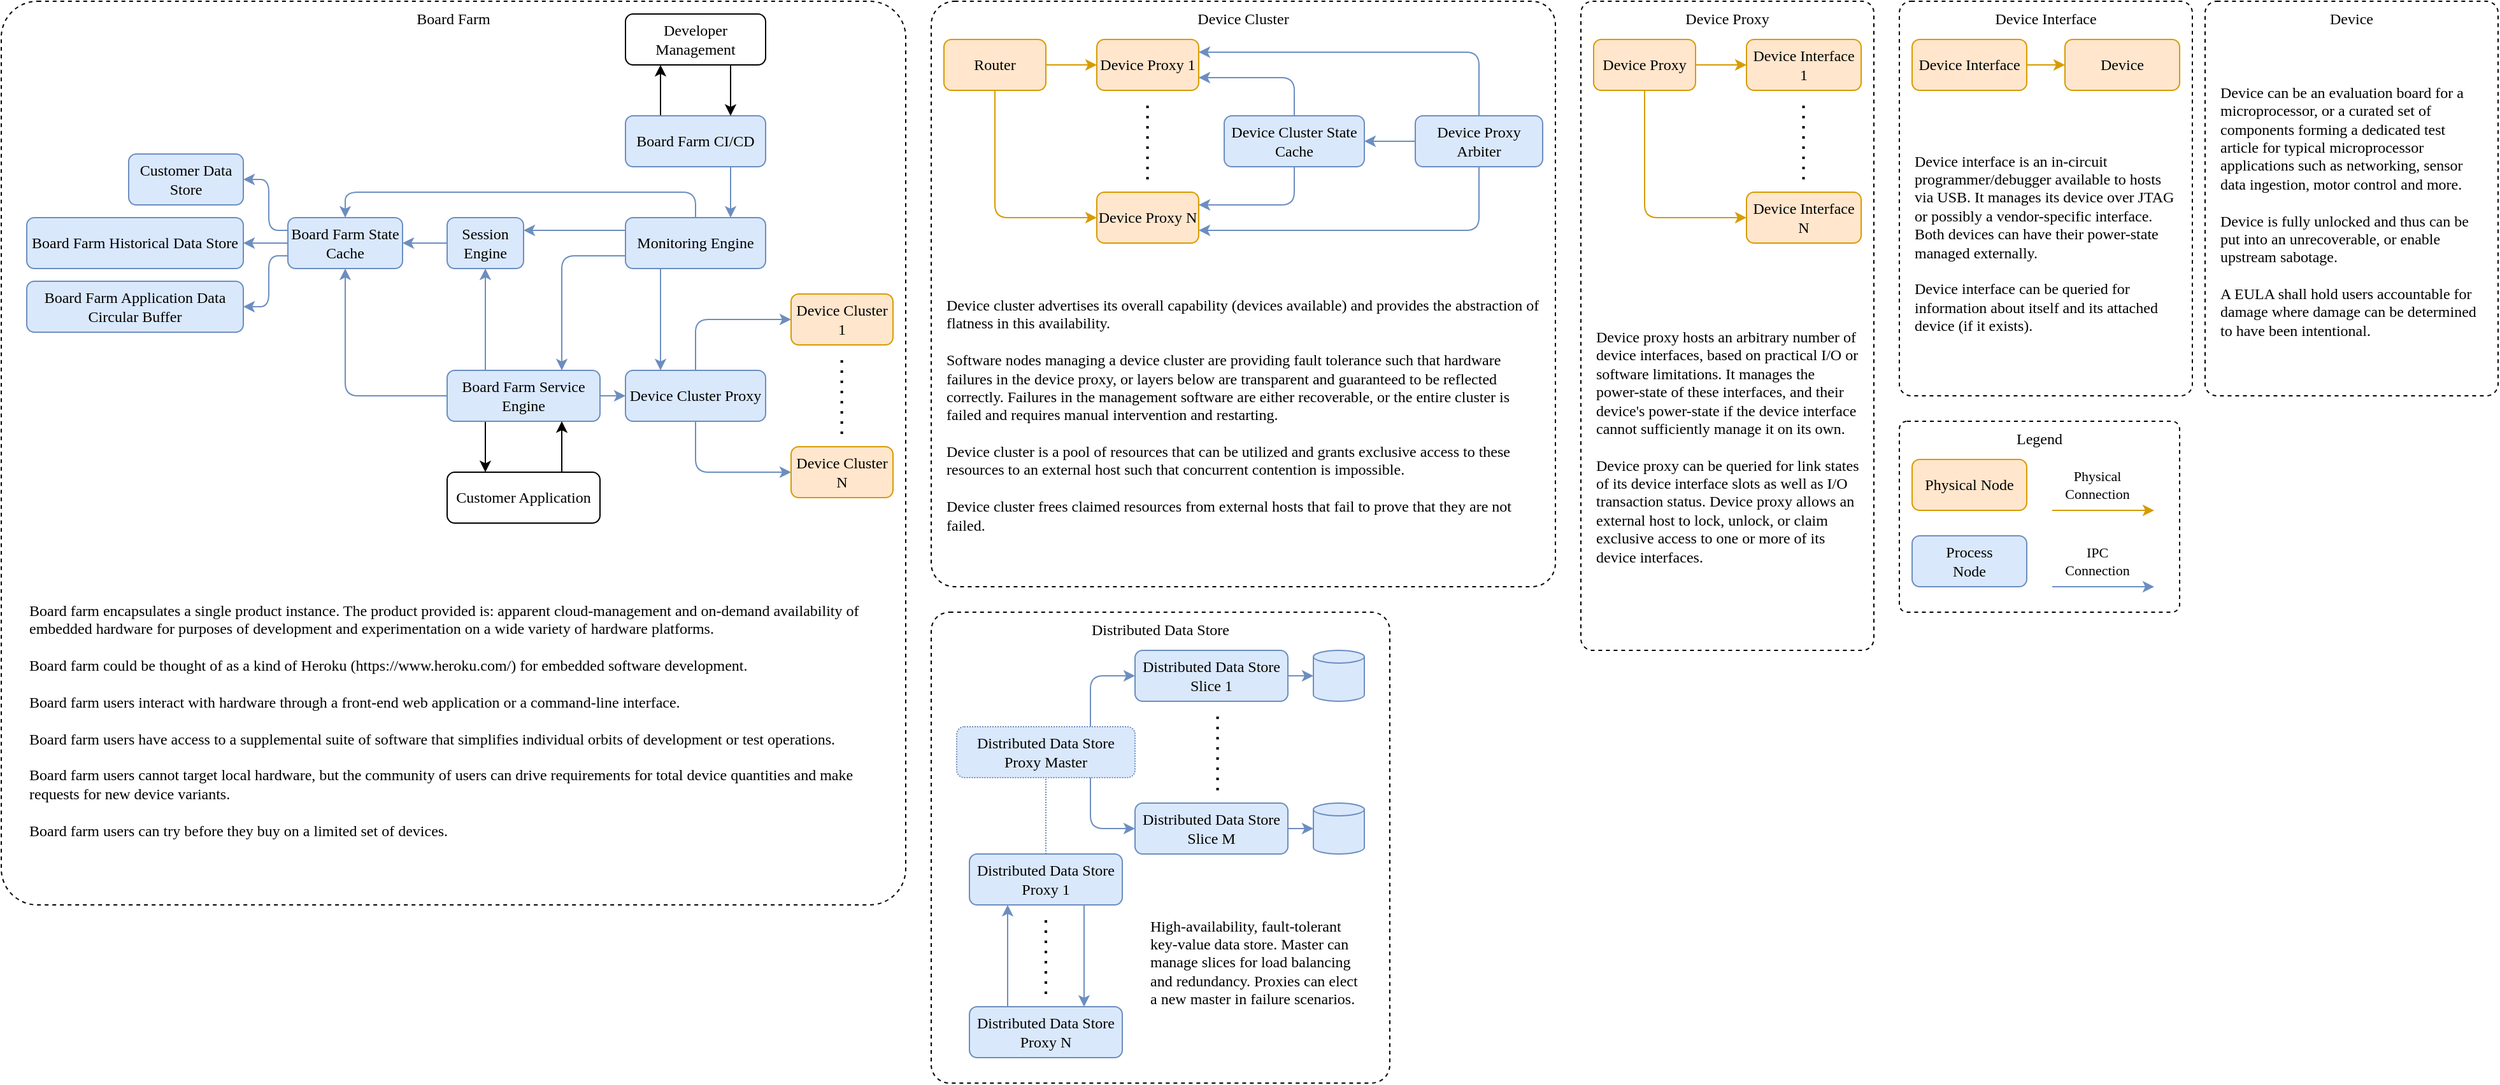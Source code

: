 <mxfile version="13.7.3" type="device"><diagram id="3sQ9I25w3bQcuCJH-sFk" name="Page-1"><mxGraphModel dx="1718" dy="985" grid="1" gridSize="10" guides="1" tooltips="1" connect="1" arrows="1" fold="1" page="1" pageScale="1" pageWidth="850" pageHeight="1100" math="0" shadow="0"><root><mxCell id="0"/><mxCell id="1" parent="0"/><mxCell id="rs2WvPOCz75IC7JNhcUr-176" value="Device Cluster" style="rounded=1;whiteSpace=wrap;html=1;strokeColor=#000000;fillColor=none;fontFamily=Source Code Pro;arcSize=4;verticalAlign=top;dashed=1;" vertex="1" parent="1"><mxGeometry x="740" y="10" width="490" height="460" as="geometry"/></mxCell><mxCell id="rs2WvPOCz75IC7JNhcUr-167" value="Distributed Data Store" style="rounded=1;whiteSpace=wrap;html=1;strokeColor=#000000;fillColor=none;fontFamily=Source Code Pro;arcSize=4;verticalAlign=top;dashed=1;" vertex="1" parent="1"><mxGeometry x="740" y="490" width="360" height="370" as="geometry"/></mxCell><mxCell id="rs2WvPOCz75IC7JNhcUr-116" value="Device Interface" style="rounded=1;whiteSpace=wrap;html=1;strokeColor=#000000;fillColor=none;fontFamily=Source Code Pro;arcSize=4;verticalAlign=top;dashed=1;" vertex="1" parent="1"><mxGeometry x="1500" y="10" width="230" height="310" as="geometry"/></mxCell><mxCell id="rs2WvPOCz75IC7JNhcUr-86" value="" style="edgeStyle=orthogonalEdgeStyle;rounded=1;orthogonalLoop=1;jettySize=auto;html=1;fontFamily=Source Code Pro;fillColor=#ffe6cc;strokeColor=#d79b00;" edge="1" parent="1" source="rs2WvPOCz75IC7JNhcUr-87" target="rs2WvPOCz75IC7JNhcUr-88"><mxGeometry relative="1" as="geometry"/></mxCell><mxCell id="rs2WvPOCz75IC7JNhcUr-87" value="Device Interface" style="rounded=1;whiteSpace=wrap;html=1;strokeColor=#d79b00;fillColor=#ffe6cc;fontFamily=Source Code Pro;fontSource=https%3A%2F%2Ffonts.googleapis.com%2Fcss%3Ffamily%3DSource%2BCode%2BPro;" vertex="1" parent="1"><mxGeometry x="1510" y="40" width="90" height="40" as="geometry"/></mxCell><mxCell id="rs2WvPOCz75IC7JNhcUr-88" value="Device" style="rounded=1;whiteSpace=wrap;html=1;strokeColor=#d79b00;fillColor=#ffe6cc;fontFamily=Source Code Pro;fontSource=https%3A%2F%2Ffonts.googleapis.com%2Fcss%3Ffamily%3DSource%2BCode%2BPro;" vertex="1" parent="1"><mxGeometry x="1630" y="40" width="90" height="40" as="geometry"/></mxCell><mxCell id="rs2WvPOCz75IC7JNhcUr-89" value="Device Proxy" style="rounded=1;whiteSpace=wrap;html=1;strokeColor=#000000;fillColor=none;fontFamily=Source Code Pro;arcSize=4;verticalAlign=top;dashed=1;" vertex="1" parent="1"><mxGeometry x="1250" y="10" width="230" height="510" as="geometry"/></mxCell><mxCell id="rs2WvPOCz75IC7JNhcUr-92" value="" style="edgeStyle=orthogonalEdgeStyle;rounded=0;orthogonalLoop=1;jettySize=auto;html=1;fontFamily=Source Code Pro;fillColor=#ffe6cc;strokeColor=#d79b00;" edge="1" parent="1" source="rs2WvPOCz75IC7JNhcUr-94" target="rs2WvPOCz75IC7JNhcUr-96"><mxGeometry relative="1" as="geometry"/></mxCell><mxCell id="rs2WvPOCz75IC7JNhcUr-112" style="edgeStyle=orthogonalEdgeStyle;rounded=1;orthogonalLoop=1;jettySize=auto;html=1;exitX=0.5;exitY=1;exitDx=0;exitDy=0;entryX=0;entryY=0.5;entryDx=0;entryDy=0;fontFamily=Source Code Pro;fillColor=#ffe6cc;strokeColor=#d79b00;" edge="1" parent="1" source="rs2WvPOCz75IC7JNhcUr-94" target="rs2WvPOCz75IC7JNhcUr-110"><mxGeometry relative="1" as="geometry"/></mxCell><mxCell id="rs2WvPOCz75IC7JNhcUr-94" value="Device Proxy" style="rounded=1;whiteSpace=wrap;html=1;strokeColor=#d79b00;fillColor=#ffe6cc;fontFamily=Source Code Pro;fontSource=https%3A%2F%2Ffonts.googleapis.com%2Fcss%3Ffamily%3DSource%2BCode%2BPro;" vertex="1" parent="1"><mxGeometry x="1260" y="40" width="80" height="40" as="geometry"/></mxCell><mxCell id="rs2WvPOCz75IC7JNhcUr-96" value="Device Interface 1" style="rounded=1;whiteSpace=wrap;html=1;strokeColor=#d79b00;fillColor=#ffe6cc;fontFamily=Source Code Pro;fontSource=https%3A%2F%2Ffonts.googleapis.com%2Fcss%3Ffamily%3DSource%2BCode%2BPro;" vertex="1" parent="1"><mxGeometry x="1380" y="40" width="90" height="40" as="geometry"/></mxCell><mxCell id="rs2WvPOCz75IC7JNhcUr-110" value="Device Interface N" style="rounded=1;whiteSpace=wrap;html=1;strokeColor=#d79b00;fillColor=#ffe6cc;fontFamily=Source Code Pro;fontSource=https%3A%2F%2Ffonts.googleapis.com%2Fcss%3Ffamily%3DSource%2BCode%2BPro;" vertex="1" parent="1"><mxGeometry x="1380" y="160" width="90" height="40" as="geometry"/></mxCell><mxCell id="rs2WvPOCz75IC7JNhcUr-115" value="" style="endArrow=none;dashed=1;html=1;dashPattern=1 3;strokeWidth=2;fontFamily=Source Code Pro;" edge="1" parent="1"><mxGeometry width="50" height="50" relative="1" as="geometry"><mxPoint x="1424.76" y="150" as="sourcePoint"/><mxPoint x="1424.76" y="90" as="targetPoint"/></mxGeometry></mxCell><mxCell id="rs2WvPOCz75IC7JNhcUr-117" value="Device Cluster 1" style="rounded=1;whiteSpace=wrap;html=1;strokeColor=#d79b00;fillColor=#ffe6cc;fontFamily=Source Code Pro;fontSource=https%3A%2F%2Ffonts.googleapis.com%2Fcss%3Ffamily%3DSource%2BCode%2BPro;" vertex="1" parent="1"><mxGeometry x="630" y="240" width="80" height="40" as="geometry"/></mxCell><mxCell id="rs2WvPOCz75IC7JNhcUr-118" value="" style="endArrow=none;dashed=1;html=1;dashPattern=1 3;strokeWidth=2;fontFamily=Source Code Pro;" edge="1" parent="1"><mxGeometry width="50" height="50" relative="1" as="geometry"><mxPoint x="669.8" y="350" as="sourcePoint"/><mxPoint x="669.8" y="290" as="targetPoint"/></mxGeometry></mxCell><mxCell id="rs2WvPOCz75IC7JNhcUr-119" value="Device Cluster N" style="rounded=1;whiteSpace=wrap;html=1;strokeColor=#d79b00;fillColor=#ffe6cc;fontFamily=Source Code Pro;fontSource=https%3A%2F%2Ffonts.googleapis.com%2Fcss%3Ffamily%3DSource%2BCode%2BPro;" vertex="1" parent="1"><mxGeometry x="630" y="360" width="80" height="40" as="geometry"/></mxCell><mxCell id="rs2WvPOCz75IC7JNhcUr-232" style="edgeStyle=orthogonalEdgeStyle;rounded=1;orthogonalLoop=1;jettySize=auto;html=1;exitX=0;exitY=0.5;exitDx=0;exitDy=0;entryX=1;entryY=0.5;entryDx=0;entryDy=0;endArrow=classic;endFill=1;strokeColor=#6c8ebf;fontFamily=Source Code Pro;fillColor=#dae8fc;" edge="1" parent="1" source="rs2WvPOCz75IC7JNhcUr-121" target="rs2WvPOCz75IC7JNhcUr-210"><mxGeometry relative="1" as="geometry"/></mxCell><mxCell id="rs2WvPOCz75IC7JNhcUr-121" value="Session Engine" style="rounded=1;whiteSpace=wrap;html=1;strokeColor=#6c8ebf;fillColor=#dae8fc;fontFamily=Source Code Pro;fontSource=https%3A%2F%2Ffonts.googleapis.com%2Fcss%3Ffamily%3DSource%2BCode%2BPro;" vertex="1" parent="1"><mxGeometry x="360" y="180" width="60" height="40" as="geometry"/></mxCell><mxCell id="rs2WvPOCz75IC7JNhcUr-124" value="Legend" style="rounded=1;whiteSpace=wrap;html=1;strokeColor=#000000;fillColor=none;fontFamily=Source Code Pro;arcSize=4;verticalAlign=top;dashed=1;" vertex="1" parent="1"><mxGeometry x="1500" y="340" width="220" height="150" as="geometry"/></mxCell><mxCell id="rs2WvPOCz75IC7JNhcUr-125" value="Physical Node" style="rounded=1;whiteSpace=wrap;html=1;strokeColor=#d79b00;fillColor=#ffe6cc;fontFamily=Source Code Pro;fontSource=https%3A%2F%2Ffonts.googleapis.com%2Fcss%3Ffamily%3DSource%2BCode%2BPro;" vertex="1" parent="1"><mxGeometry x="1510" y="370" width="90" height="40" as="geometry"/></mxCell><mxCell id="rs2WvPOCz75IC7JNhcUr-128" value="" style="edgeStyle=orthogonalEdgeStyle;rounded=1;orthogonalLoop=1;jettySize=auto;html=1;fontFamily=Source Code Pro;fillColor=#ffe6cc;strokeColor=#d79b00;" edge="1" parent="1"><mxGeometry relative="1" as="geometry"><mxPoint x="1620" y="410" as="sourcePoint"/><mxPoint x="1700" y="410" as="targetPoint"/><Array as="points"><mxPoint x="1625" y="409.6"/></Array></mxGeometry></mxCell><mxCell id="rs2WvPOCz75IC7JNhcUr-129" value="Physical&lt;br&gt;Connection" style="edgeLabel;html=1;align=center;verticalAlign=middle;resizable=0;points=[];fontFamily=Source Code Pro;" vertex="1" connectable="0" parent="rs2WvPOCz75IC7JNhcUr-128"><mxGeometry x="0.124" y="1" relative="1" as="geometry"><mxPoint x="-10.4" y="-19" as="offset"/></mxGeometry></mxCell><mxCell id="rs2WvPOCz75IC7JNhcUr-185" style="edgeStyle=orthogonalEdgeStyle;rounded=1;orthogonalLoop=1;jettySize=auto;html=1;exitX=0;exitY=0.5;exitDx=0;exitDy=0;entryX=1;entryY=0.5;entryDx=0;entryDy=0;endArrow=classic;endFill=1;strokeColor=#6c8ebf;fontFamily=Source Code Pro;fillColor=#dae8fc;" edge="1" parent="1" source="rs2WvPOCz75IC7JNhcUr-130" target="rs2WvPOCz75IC7JNhcUr-175"><mxGeometry relative="1" as="geometry"/></mxCell><mxCell id="rs2WvPOCz75IC7JNhcUr-187" style="edgeStyle=orthogonalEdgeStyle;rounded=1;orthogonalLoop=1;jettySize=auto;html=1;exitX=0.5;exitY=0;exitDx=0;exitDy=0;entryX=1;entryY=0.25;entryDx=0;entryDy=0;endArrow=classic;endFill=1;strokeColor=#6c8ebf;fontFamily=Source Code Pro;fillColor=#dae8fc;" edge="1" parent="1" source="rs2WvPOCz75IC7JNhcUr-130" target="rs2WvPOCz75IC7JNhcUr-180"><mxGeometry relative="1" as="geometry"/></mxCell><mxCell id="rs2WvPOCz75IC7JNhcUr-188" style="edgeStyle=orthogonalEdgeStyle;rounded=1;orthogonalLoop=1;jettySize=auto;html=1;exitX=0.5;exitY=1;exitDx=0;exitDy=0;entryX=1;entryY=0.75;entryDx=0;entryDy=0;endArrow=classic;endFill=1;strokeColor=#6c8ebf;fontFamily=Source Code Pro;fillColor=#dae8fc;" edge="1" parent="1" source="rs2WvPOCz75IC7JNhcUr-130" target="rs2WvPOCz75IC7JNhcUr-182"><mxGeometry relative="1" as="geometry"/></mxCell><mxCell id="rs2WvPOCz75IC7JNhcUr-130" value="Device Proxy Arbiter" style="rounded=1;whiteSpace=wrap;html=1;strokeColor=#6c8ebf;fillColor=#dae8fc;fontFamily=Source Code Pro;fontSource=https%3A%2F%2Ffonts.googleapis.com%2Fcss%3Ffamily%3DSource%2BCode%2BPro;" vertex="1" parent="1"><mxGeometry x="1120" y="100" width="100" height="40" as="geometry"/></mxCell><mxCell id="rs2WvPOCz75IC7JNhcUr-143" value="" style="shape=cylinder3;whiteSpace=wrap;html=1;boundedLbl=1;backgroundOutline=1;size=5.0;strokeColor=#6c8ebf;fillColor=#dae8fc;fontFamily=Source Code Pro;" vertex="1" parent="1"><mxGeometry x="1040" y="520" width="40" height="40" as="geometry"/></mxCell><mxCell id="rs2WvPOCz75IC7JNhcUr-144" style="edgeStyle=orthogonalEdgeStyle;rounded=1;orthogonalLoop=1;jettySize=auto;html=1;exitX=1;exitY=0.5;exitDx=0;exitDy=0;entryX=0;entryY=0.5;entryDx=0;entryDy=0;entryPerimeter=0;fontFamily=Source Code Pro;fillColor=#dae8fc;strokeColor=#6c8ebf;" edge="1" parent="1" source="rs2WvPOCz75IC7JNhcUr-146" target="rs2WvPOCz75IC7JNhcUr-143"><mxGeometry relative="1" as="geometry"/></mxCell><mxCell id="rs2WvPOCz75IC7JNhcUr-146" value="Distributed Data Store Slice 1" style="rounded=1;whiteSpace=wrap;html=1;strokeColor=#6c8ebf;fillColor=#dae8fc;fontFamily=Source Code Pro;fontSource=https%3A%2F%2Ffonts.googleapis.com%2Fcss%3Ffamily%3DSource%2BCode%2BPro;" vertex="1" parent="1"><mxGeometry x="900" y="520" width="120" height="40" as="geometry"/></mxCell><mxCell id="rs2WvPOCz75IC7JNhcUr-147" value="" style="endArrow=none;dashed=1;html=1;dashPattern=1 3;strokeWidth=2;fontFamily=Source Code Pro;" edge="1" parent="1"><mxGeometry width="50" height="50" relative="1" as="geometry"><mxPoint x="964.8" y="630" as="sourcePoint"/><mxPoint x="964.8" y="570" as="targetPoint"/></mxGeometry></mxCell><mxCell id="rs2WvPOCz75IC7JNhcUr-148" style="edgeStyle=orthogonalEdgeStyle;rounded=1;orthogonalLoop=1;jettySize=auto;html=1;exitX=1;exitY=0.5;exitDx=0;exitDy=0;entryX=0;entryY=0.5;entryDx=0;entryDy=0;entryPerimeter=0;fontFamily=Source Code Pro;fillColor=#dae8fc;strokeColor=#6c8ebf;" edge="1" parent="1" source="rs2WvPOCz75IC7JNhcUr-150" target="rs2WvPOCz75IC7JNhcUr-151"><mxGeometry relative="1" as="geometry"/></mxCell><mxCell id="rs2WvPOCz75IC7JNhcUr-150" value="Distributed Data Store Slice M" style="rounded=1;whiteSpace=wrap;html=1;strokeColor=#6c8ebf;fillColor=#dae8fc;fontFamily=Source Code Pro;fontSource=https%3A%2F%2Ffonts.googleapis.com%2Fcss%3Ffamily%3DSource%2BCode%2BPro;" vertex="1" parent="1"><mxGeometry x="900" y="640" width="120" height="40" as="geometry"/></mxCell><mxCell id="rs2WvPOCz75IC7JNhcUr-151" value="" style="shape=cylinder3;whiteSpace=wrap;html=1;boundedLbl=1;backgroundOutline=1;size=5.0;strokeColor=#6c8ebf;fillColor=#dae8fc;fontFamily=Source Code Pro;" vertex="1" parent="1"><mxGeometry x="1040" y="640" width="40" height="40" as="geometry"/></mxCell><mxCell id="rs2WvPOCz75IC7JNhcUr-164" style="edgeStyle=orthogonalEdgeStyle;rounded=1;orthogonalLoop=1;jettySize=auto;html=1;exitX=0.25;exitY=0;exitDx=0;exitDy=0;entryX=0.25;entryY=1;entryDx=0;entryDy=0;endArrow=classic;endFill=1;fontFamily=Source Code Pro;fillColor=#dae8fc;strokeColor=#6c8ebf;" edge="1" parent="1" source="rs2WvPOCz75IC7JNhcUr-154" target="rs2WvPOCz75IC7JNhcUr-162"><mxGeometry relative="1" as="geometry"/></mxCell><mxCell id="rs2WvPOCz75IC7JNhcUr-154" value="Distributed Data Store Proxy N" style="rounded=1;whiteSpace=wrap;html=1;strokeColor=#6c8ebf;fillColor=#dae8fc;fontFamily=Source Code Pro;fontSource=https%3A%2F%2Ffonts.googleapis.com%2Fcss%3Ffamily%3DSource%2BCode%2BPro;" vertex="1" parent="1"><mxGeometry x="770" y="800" width="120" height="40" as="geometry"/></mxCell><mxCell id="rs2WvPOCz75IC7JNhcUr-160" style="edgeStyle=orthogonalEdgeStyle;rounded=1;orthogonalLoop=1;jettySize=auto;html=1;exitX=0.75;exitY=0;exitDx=0;exitDy=0;entryX=0;entryY=0.5;entryDx=0;entryDy=0;endArrow=classic;endFill=1;fontFamily=Source Code Pro;fillColor=#dae8fc;strokeColor=#6c8ebf;" edge="1" parent="1" source="rs2WvPOCz75IC7JNhcUr-159" target="rs2WvPOCz75IC7JNhcUr-146"><mxGeometry relative="1" as="geometry"/></mxCell><mxCell id="rs2WvPOCz75IC7JNhcUr-161" style="edgeStyle=orthogonalEdgeStyle;rounded=1;orthogonalLoop=1;jettySize=auto;html=1;exitX=0.75;exitY=1;exitDx=0;exitDy=0;entryX=0;entryY=0.5;entryDx=0;entryDy=0;endArrow=classic;endFill=1;fontFamily=Source Code Pro;fillColor=#dae8fc;strokeColor=#6c8ebf;" edge="1" parent="1" source="rs2WvPOCz75IC7JNhcUr-159" target="rs2WvPOCz75IC7JNhcUr-150"><mxGeometry relative="1" as="geometry"/></mxCell><mxCell id="rs2WvPOCz75IC7JNhcUr-159" value="Distributed Data Store Proxy Master" style="rounded=1;whiteSpace=wrap;html=1;strokeColor=#6c8ebf;fillColor=#dae8fc;fontFamily=Source Code Pro;fontSource=https%3A%2F%2Ffonts.googleapis.com%2Fcss%3Ffamily%3DSource%2BCode%2BPro;dashed=1;dashPattern=1 1;" vertex="1" parent="1"><mxGeometry x="760" y="580" width="140" height="40" as="geometry"/></mxCell><mxCell id="rs2WvPOCz75IC7JNhcUr-165" style="edgeStyle=orthogonalEdgeStyle;rounded=1;orthogonalLoop=1;jettySize=auto;html=1;exitX=0.75;exitY=1;exitDx=0;exitDy=0;entryX=0.75;entryY=0;entryDx=0;entryDy=0;endArrow=classic;endFill=1;fontFamily=Source Code Pro;fillColor=#dae8fc;strokeColor=#6c8ebf;" edge="1" parent="1" source="rs2WvPOCz75IC7JNhcUr-162" target="rs2WvPOCz75IC7JNhcUr-154"><mxGeometry relative="1" as="geometry"/></mxCell><mxCell id="rs2WvPOCz75IC7JNhcUr-166" style="edgeStyle=orthogonalEdgeStyle;rounded=1;orthogonalLoop=1;jettySize=auto;html=1;exitX=0.5;exitY=0;exitDx=0;exitDy=0;entryX=0.5;entryY=1;entryDx=0;entryDy=0;endArrow=none;endFill=0;fontFamily=Source Code Pro;dashed=1;dashPattern=1 1;fillColor=#dae8fc;strokeColor=#6c8ebf;" edge="1" parent="1" source="rs2WvPOCz75IC7JNhcUr-162" target="rs2WvPOCz75IC7JNhcUr-159"><mxGeometry relative="1" as="geometry"/></mxCell><mxCell id="rs2WvPOCz75IC7JNhcUr-162" value="Distributed Data Store Proxy 1" style="rounded=1;whiteSpace=wrap;html=1;strokeColor=#6c8ebf;fillColor=#dae8fc;fontFamily=Source Code Pro;fontSource=https%3A%2F%2Ffonts.googleapis.com%2Fcss%3Ffamily%3DSource%2BCode%2BPro;" vertex="1" parent="1"><mxGeometry x="770" y="680" width="120" height="40" as="geometry"/></mxCell><mxCell id="rs2WvPOCz75IC7JNhcUr-163" value="" style="endArrow=none;dashed=1;html=1;dashPattern=1 3;strokeWidth=2;fontFamily=Source Code Pro;" edge="1" parent="1"><mxGeometry width="50" height="50" relative="1" as="geometry"><mxPoint x="830.0" y="790" as="sourcePoint"/><mxPoint x="830.0" y="730" as="targetPoint"/></mxGeometry></mxCell><mxCell id="rs2WvPOCz75IC7JNhcUr-183" style="edgeStyle=orthogonalEdgeStyle;rounded=1;orthogonalLoop=1;jettySize=auto;html=1;exitX=0.5;exitY=0;exitDx=0;exitDy=0;entryX=1;entryY=0.75;entryDx=0;entryDy=0;endArrow=classic;endFill=1;strokeColor=#6c8ebf;fontFamily=Source Code Pro;fillColor=#dae8fc;" edge="1" parent="1" source="rs2WvPOCz75IC7JNhcUr-175" target="rs2WvPOCz75IC7JNhcUr-180"><mxGeometry relative="1" as="geometry"/></mxCell><mxCell id="rs2WvPOCz75IC7JNhcUr-184" style="edgeStyle=orthogonalEdgeStyle;rounded=1;orthogonalLoop=1;jettySize=auto;html=1;exitX=0.5;exitY=1;exitDx=0;exitDy=0;entryX=1;entryY=0.25;entryDx=0;entryDy=0;endArrow=classic;endFill=1;strokeColor=#6c8ebf;fontFamily=Source Code Pro;fillColor=#dae8fc;" edge="1" parent="1" source="rs2WvPOCz75IC7JNhcUr-175" target="rs2WvPOCz75IC7JNhcUr-182"><mxGeometry relative="1" as="geometry"/></mxCell><mxCell id="rs2WvPOCz75IC7JNhcUr-175" value="Device Cluster State Cache" style="rounded=1;whiteSpace=wrap;html=1;strokeColor=#6c8ebf;fillColor=#dae8fc;fontFamily=Source Code Pro;fontSource=https%3A%2F%2Ffonts.googleapis.com%2Fcss%3Ffamily%3DSource%2BCode%2BPro;" vertex="1" parent="1"><mxGeometry x="970" y="100" width="110" height="40" as="geometry"/></mxCell><mxCell id="rs2WvPOCz75IC7JNhcUr-177" value="" style="edgeStyle=orthogonalEdgeStyle;rounded=0;orthogonalLoop=1;jettySize=auto;html=1;fontFamily=Source Code Pro;fontSource=https%3A%2F%2Ffonts.googleapis.com%2Fcss%3Ffamily%3DSource%2BCode%2BPro;fillColor=#ffe6cc;strokeColor=#d79b00;" edge="1" parent="1" source="rs2WvPOCz75IC7JNhcUr-179" target="rs2WvPOCz75IC7JNhcUr-180"><mxGeometry y="10" relative="1" as="geometry"><mxPoint as="offset"/></mxGeometry></mxCell><mxCell id="rs2WvPOCz75IC7JNhcUr-178" style="edgeStyle=orthogonalEdgeStyle;rounded=1;orthogonalLoop=1;jettySize=auto;html=1;exitX=0.5;exitY=1;exitDx=0;exitDy=0;entryX=0;entryY=0.5;entryDx=0;entryDy=0;fontFamily=Source Code Pro;fillColor=#ffe6cc;strokeColor=#d79b00;" edge="1" parent="1" source="rs2WvPOCz75IC7JNhcUr-179" target="rs2WvPOCz75IC7JNhcUr-182"><mxGeometry relative="1" as="geometry"/></mxCell><mxCell id="rs2WvPOCz75IC7JNhcUr-179" value="Router" style="rounded=1;whiteSpace=wrap;html=1;strokeColor=#d79b00;fillColor=#ffe6cc;fontFamily=Source Code Pro;fontSource=https%3A%2F%2Ffonts.googleapis.com%2Fcss%3Ffamily%3DSource%2BCode%2BPro;" vertex="1" parent="1"><mxGeometry x="750" y="40" width="80" height="40" as="geometry"/></mxCell><mxCell id="rs2WvPOCz75IC7JNhcUr-180" value="Device Proxy 1" style="rounded=1;whiteSpace=wrap;html=1;strokeColor=#d79b00;fillColor=#ffe6cc;fontFamily=Source Code Pro;fontSource=https%3A%2F%2Ffonts.googleapis.com%2Fcss%3Ffamily%3DSource%2BCode%2BPro;" vertex="1" parent="1"><mxGeometry x="870" y="40" width="80" height="40" as="geometry"/></mxCell><mxCell id="rs2WvPOCz75IC7JNhcUr-181" value="" style="endArrow=none;dashed=1;html=1;dashPattern=1 3;strokeWidth=2;fontFamily=Source Code Pro;" edge="1" parent="1"><mxGeometry width="50" height="50" relative="1" as="geometry"><mxPoint x="909.8" y="150" as="sourcePoint"/><mxPoint x="909.8" y="90" as="targetPoint"/></mxGeometry></mxCell><mxCell id="rs2WvPOCz75IC7JNhcUr-182" value="Device Proxy N" style="rounded=1;whiteSpace=wrap;html=1;strokeColor=#d79b00;fillColor=#ffe6cc;fontFamily=Source Code Pro;fontSource=https%3A%2F%2Ffonts.googleapis.com%2Fcss%3Ffamily%3DSource%2BCode%2BPro;" vertex="1" parent="1"><mxGeometry x="870" y="160" width="80" height="40" as="geometry"/></mxCell><mxCell id="rs2WvPOCz75IC7JNhcUr-189" value="Process&lt;br&gt;Node" style="rounded=1;whiteSpace=wrap;html=1;strokeColor=#6c8ebf;fillColor=#dae8fc;fontFamily=Source Code Pro;fontSource=https%3A%2F%2Ffonts.googleapis.com%2Fcss%3Ffamily%3DSource%2BCode%2BPro;" vertex="1" parent="1"><mxGeometry x="1510" y="430" width="90" height="40" as="geometry"/></mxCell><mxCell id="rs2WvPOCz75IC7JNhcUr-192" value="" style="edgeStyle=orthogonalEdgeStyle;rounded=1;orthogonalLoop=1;jettySize=auto;html=1;fontFamily=Source Code Pro;fillColor=#dae8fc;strokeColor=#6c8ebf;" edge="1" parent="1"><mxGeometry relative="1" as="geometry"><mxPoint x="1620" y="470" as="sourcePoint"/><mxPoint x="1700" y="470" as="targetPoint"/><Array as="points"><mxPoint x="1625" y="469.6"/></Array></mxGeometry></mxCell><mxCell id="rs2WvPOCz75IC7JNhcUr-193" value="IPC&lt;br&gt;Connection" style="edgeLabel;html=1;align=center;verticalAlign=middle;resizable=0;points=[];fontFamily=Source Code Pro;" vertex="1" connectable="0" parent="rs2WvPOCz75IC7JNhcUr-192"><mxGeometry x="0.124" y="1" relative="1" as="geometry"><mxPoint x="-10.4" y="-19" as="offset"/></mxGeometry></mxCell><mxCell id="rs2WvPOCz75IC7JNhcUr-197" value="&lt;span style=&quot;&quot;&gt;High-availability, fault-tolerant key-value data store. Master can manage slices for load balancing and redundancy. Proxies can elect a new master in failure scenarios.&lt;/span&gt;" style="text;html=1;strokeColor=none;fillColor=none;align=left;verticalAlign=middle;whiteSpace=wrap;rounded=0;dashed=1;dashPattern=1 1;fontFamily=Source Code Pro;" vertex="1" parent="1"><mxGeometry x="910" y="690" width="170" height="150" as="geometry"/></mxCell><mxCell id="rs2WvPOCz75IC7JNhcUr-198" value="Device interface is an in-circuit programmer/debugger available to hosts via USB. It manages its device over JTAG or possibly a vendor-specific interface. Both devices can have their power-state managed externally.&lt;br&gt;&lt;br&gt;Device interface can be queried for information about itself and its attached device (if it exists)." style="text;html=1;strokeColor=none;fillColor=none;align=left;verticalAlign=middle;whiteSpace=wrap;rounded=0;dashed=1;dashPattern=1 1;fontFamily=Source Code Pro;" vertex="1" parent="1"><mxGeometry x="1510" y="90" width="210" height="220" as="geometry"/></mxCell><mxCell id="rs2WvPOCz75IC7JNhcUr-199" value="Device proxy hosts an arbitrary number of device interfaces, based on practical I/O or software limitations. It manages the power-state of these interfaces, and their device's power-state if the device interface cannot sufficiently manage it on its own.&lt;br&gt;&lt;br&gt;Device proxy can be queried for link states of its device interface slots as well as I/O transaction status. Device proxy allows an external host to lock, unlock, or claim exclusive access to one or more of its device interfaces." style="text;html=1;strokeColor=none;fillColor=none;align=left;verticalAlign=middle;whiteSpace=wrap;rounded=0;dashed=1;dashPattern=1 1;fontFamily=Source Code Pro;" vertex="1" parent="1"><mxGeometry x="1260" y="210" width="210" height="300" as="geometry"/></mxCell><mxCell id="rs2WvPOCz75IC7JNhcUr-200" value="Device cluster advertises its overall capability (devices available) and provides the abstraction of flatness in this availability.&lt;br&gt;&lt;br&gt;Software nodes managing a device cluster are providing fault tolerance such that hardware failures in the device proxy, or layers below are transparent and guaranteed to be reflected correctly. Failures in the management software are either recoverable, or the entire cluster is failed and requires manual intervention and restarting.&lt;br&gt;&lt;br&gt;Device cluster is a pool of resources that can be utilized and grants exclusive access to these resources to an external host such that concurrent contention is impossible.&lt;br&gt;&lt;br&gt;Device cluster frees claimed resources from external hosts that fail to prove that they are not failed." style="text;html=1;strokeColor=none;fillColor=none;align=left;verticalAlign=middle;whiteSpace=wrap;rounded=0;dashed=1;dashPattern=1 1;fontFamily=Source Code Pro;" vertex="1" parent="1"><mxGeometry x="750" y="210" width="470" height="250" as="geometry"/></mxCell><mxCell id="rs2WvPOCz75IC7JNhcUr-204" style="edgeStyle=orthogonalEdgeStyle;rounded=1;orthogonalLoop=1;jettySize=auto;html=1;exitX=0.5;exitY=0;exitDx=0;exitDy=0;entryX=0;entryY=0.5;entryDx=0;entryDy=0;endArrow=classic;endFill=1;strokeColor=#6c8ebf;fontFamily=Source Code Pro;fillColor=#dae8fc;" edge="1" parent="1" source="rs2WvPOCz75IC7JNhcUr-202" target="rs2WvPOCz75IC7JNhcUr-117"><mxGeometry relative="1" as="geometry"/></mxCell><mxCell id="rs2WvPOCz75IC7JNhcUr-205" style="edgeStyle=orthogonalEdgeStyle;rounded=1;orthogonalLoop=1;jettySize=auto;html=1;exitX=0.5;exitY=1;exitDx=0;exitDy=0;entryX=0;entryY=0.5;entryDx=0;entryDy=0;endArrow=classic;endFill=1;strokeColor=#6c8ebf;fontFamily=Source Code Pro;fillColor=#dae8fc;" edge="1" parent="1" source="rs2WvPOCz75IC7JNhcUr-202" target="rs2WvPOCz75IC7JNhcUr-119"><mxGeometry relative="1" as="geometry"/></mxCell><mxCell id="rs2WvPOCz75IC7JNhcUr-202" value="Device Cluster Proxy" style="rounded=1;whiteSpace=wrap;html=1;strokeColor=#6c8ebf;fillColor=#dae8fc;fontFamily=Source Code Pro;fontSource=https%3A%2F%2Ffonts.googleapis.com%2Fcss%3Ffamily%3DSource%2BCode%2BPro;" vertex="1" parent="1"><mxGeometry x="500" y="300" width="110" height="40" as="geometry"/></mxCell><mxCell id="rs2WvPOCz75IC7JNhcUr-214" style="edgeStyle=orthogonalEdgeStyle;rounded=1;orthogonalLoop=1;jettySize=auto;html=1;exitX=1;exitY=0.5;exitDx=0;exitDy=0;entryX=0;entryY=0.5;entryDx=0;entryDy=0;endArrow=classic;endFill=1;strokeColor=#6c8ebf;fontFamily=Source Code Pro;fillColor=#dae8fc;" edge="1" parent="1" source="rs2WvPOCz75IC7JNhcUr-206" target="rs2WvPOCz75IC7JNhcUr-202"><mxGeometry relative="1" as="geometry"/></mxCell><mxCell id="rs2WvPOCz75IC7JNhcUr-223" style="edgeStyle=orthogonalEdgeStyle;rounded=1;orthogonalLoop=1;jettySize=auto;html=1;exitX=0.25;exitY=0;exitDx=0;exitDy=0;entryX=0.5;entryY=1;entryDx=0;entryDy=0;endArrow=classic;endFill=1;strokeColor=#6c8ebf;fontFamily=Source Code Pro;fillColor=#dae8fc;" edge="1" parent="1" source="rs2WvPOCz75IC7JNhcUr-206" target="rs2WvPOCz75IC7JNhcUr-121"><mxGeometry relative="1" as="geometry"/></mxCell><mxCell id="rs2WvPOCz75IC7JNhcUr-235" style="edgeStyle=orthogonalEdgeStyle;rounded=1;orthogonalLoop=1;jettySize=auto;html=1;exitX=0;exitY=0.5;exitDx=0;exitDy=0;entryX=0.5;entryY=1;entryDx=0;entryDy=0;endArrow=classic;endFill=1;strokeColor=#6c8ebf;fontFamily=Source Code Pro;fillColor=#dae8fc;" edge="1" parent="1" source="rs2WvPOCz75IC7JNhcUr-206" target="rs2WvPOCz75IC7JNhcUr-210"><mxGeometry relative="1" as="geometry"/></mxCell><mxCell id="rs2WvPOCz75IC7JNhcUr-241" style="edgeStyle=orthogonalEdgeStyle;rounded=1;orthogonalLoop=1;jettySize=auto;html=1;exitX=0.25;exitY=1;exitDx=0;exitDy=0;entryX=0.25;entryY=0;entryDx=0;entryDy=0;endArrow=classic;endFill=1;strokeColor=#000000;fontFamily=Source Code Pro;" edge="1" parent="1" source="rs2WvPOCz75IC7JNhcUr-206" target="rs2WvPOCz75IC7JNhcUr-239"><mxGeometry relative="1" as="geometry"/></mxCell><mxCell id="rs2WvPOCz75IC7JNhcUr-206" value="Board Farm Service Engine" style="rounded=1;whiteSpace=wrap;html=1;strokeColor=#6c8ebf;fillColor=#dae8fc;fontFamily=Source Code Pro;fontSource=https%3A%2F%2Ffonts.googleapis.com%2Fcss%3Ffamily%3DSource%2BCode%2BPro;" vertex="1" parent="1"><mxGeometry x="360" y="300" width="120" height="40" as="geometry"/></mxCell><mxCell id="rs2WvPOCz75IC7JNhcUr-218" style="edgeStyle=orthogonalEdgeStyle;rounded=1;orthogonalLoop=1;jettySize=auto;html=1;exitX=0.25;exitY=1;exitDx=0;exitDy=0;entryX=0.25;entryY=0;entryDx=0;entryDy=0;endArrow=classic;endFill=1;strokeColor=#6c8ebf;fontFamily=Source Code Pro;fillColor=#dae8fc;" edge="1" parent="1" source="rs2WvPOCz75IC7JNhcUr-207" target="rs2WvPOCz75IC7JNhcUr-202"><mxGeometry relative="1" as="geometry"/></mxCell><mxCell id="rs2WvPOCz75IC7JNhcUr-221" style="edgeStyle=orthogonalEdgeStyle;rounded=1;orthogonalLoop=1;jettySize=auto;html=1;exitX=0;exitY=0.75;exitDx=0;exitDy=0;entryX=0.75;entryY=0;entryDx=0;entryDy=0;endArrow=classic;endFill=1;strokeColor=#6c8ebf;fontFamily=Source Code Pro;fillColor=#dae8fc;" edge="1" parent="1" source="rs2WvPOCz75IC7JNhcUr-207" target="rs2WvPOCz75IC7JNhcUr-206"><mxGeometry relative="1" as="geometry"/></mxCell><mxCell id="rs2WvPOCz75IC7JNhcUr-224" style="edgeStyle=orthogonalEdgeStyle;rounded=1;orthogonalLoop=1;jettySize=auto;html=1;exitX=0;exitY=0.25;exitDx=0;exitDy=0;entryX=1;entryY=0.25;entryDx=0;entryDy=0;endArrow=classic;endFill=1;strokeColor=#6c8ebf;fontFamily=Source Code Pro;fillColor=#dae8fc;" edge="1" parent="1" source="rs2WvPOCz75IC7JNhcUr-207" target="rs2WvPOCz75IC7JNhcUr-121"><mxGeometry relative="1" as="geometry"/></mxCell><mxCell id="rs2WvPOCz75IC7JNhcUr-236" style="edgeStyle=orthogonalEdgeStyle;rounded=1;orthogonalLoop=1;jettySize=auto;html=1;exitX=0.5;exitY=0;exitDx=0;exitDy=0;entryX=0.5;entryY=0;entryDx=0;entryDy=0;endArrow=classic;endFill=1;strokeColor=#6c8ebf;fontFamily=Source Code Pro;fillColor=#dae8fc;" edge="1" parent="1" source="rs2WvPOCz75IC7JNhcUr-207" target="rs2WvPOCz75IC7JNhcUr-210"><mxGeometry relative="1" as="geometry"/></mxCell><mxCell id="rs2WvPOCz75IC7JNhcUr-207" value="Monitoring Engine" style="rounded=1;whiteSpace=wrap;html=1;strokeColor=#6c8ebf;fillColor=#dae8fc;fontFamily=Source Code Pro;fontSource=https%3A%2F%2Ffonts.googleapis.com%2Fcss%3Ffamily%3DSource%2BCode%2BPro;" vertex="1" parent="1"><mxGeometry x="500" y="180" width="110" height="40" as="geometry"/></mxCell><mxCell id="rs2WvPOCz75IC7JNhcUr-209" value="Customer Data Store" style="rounded=1;whiteSpace=wrap;html=1;strokeColor=#6c8ebf;fillColor=#dae8fc;fontFamily=Source Code Pro;fontSource=https%3A%2F%2Ffonts.googleapis.com%2Fcss%3Ffamily%3DSource%2BCode%2BPro;" vertex="1" parent="1"><mxGeometry x="110" y="130" width="90" height="40" as="geometry"/></mxCell><mxCell id="rs2WvPOCz75IC7JNhcUr-228" style="edgeStyle=orthogonalEdgeStyle;rounded=1;orthogonalLoop=1;jettySize=auto;html=1;exitX=0;exitY=0.5;exitDx=0;exitDy=0;entryX=1;entryY=0.5;entryDx=0;entryDy=0;endArrow=classic;endFill=1;strokeColor=#6c8ebf;fontFamily=Source Code Pro;fillColor=#dae8fc;" edge="1" parent="1" source="rs2WvPOCz75IC7JNhcUr-210" target="rs2WvPOCz75IC7JNhcUr-211"><mxGeometry relative="1" as="geometry"/></mxCell><mxCell id="rs2WvPOCz75IC7JNhcUr-229" style="edgeStyle=orthogonalEdgeStyle;rounded=1;orthogonalLoop=1;jettySize=auto;html=1;exitX=0;exitY=0.25;exitDx=0;exitDy=0;entryX=1;entryY=0.5;entryDx=0;entryDy=0;endArrow=classic;endFill=1;strokeColor=#6c8ebf;fontFamily=Source Code Pro;fillColor=#dae8fc;" edge="1" parent="1" source="rs2WvPOCz75IC7JNhcUr-210" target="rs2WvPOCz75IC7JNhcUr-209"><mxGeometry relative="1" as="geometry"><Array as="points"><mxPoint x="220" y="190"/><mxPoint x="220" y="150"/></Array></mxGeometry></mxCell><mxCell id="rs2WvPOCz75IC7JNhcUr-230" style="edgeStyle=orthogonalEdgeStyle;rounded=1;orthogonalLoop=1;jettySize=auto;html=1;exitX=0;exitY=0.75;exitDx=0;exitDy=0;entryX=1;entryY=0.5;entryDx=0;entryDy=0;endArrow=classic;endFill=1;strokeColor=#6c8ebf;fontFamily=Source Code Pro;fillColor=#dae8fc;" edge="1" parent="1" source="rs2WvPOCz75IC7JNhcUr-210" target="rs2WvPOCz75IC7JNhcUr-225"><mxGeometry relative="1" as="geometry"><Array as="points"><mxPoint x="220" y="210"/><mxPoint x="220" y="250"/></Array></mxGeometry></mxCell><mxCell id="rs2WvPOCz75IC7JNhcUr-210" value="Board Farm State Cache" style="rounded=1;whiteSpace=wrap;html=1;strokeColor=#6c8ebf;fillColor=#dae8fc;fontFamily=Source Code Pro;fontSource=https%3A%2F%2Ffonts.googleapis.com%2Fcss%3Ffamily%3DSource%2BCode%2BPro;" vertex="1" parent="1"><mxGeometry x="235" y="180" width="90" height="40" as="geometry"/></mxCell><mxCell id="rs2WvPOCz75IC7JNhcUr-211" value="Board Farm Historical Data Store" style="rounded=1;whiteSpace=wrap;html=1;strokeColor=#6c8ebf;fillColor=#dae8fc;fontFamily=Source Code Pro;fontSource=https%3A%2F%2Ffonts.googleapis.com%2Fcss%3Ffamily%3DSource%2BCode%2BPro;" vertex="1" parent="1"><mxGeometry x="30" y="180" width="170" height="40" as="geometry"/></mxCell><mxCell id="rs2WvPOCz75IC7JNhcUr-237" style="edgeStyle=orthogonalEdgeStyle;rounded=1;orthogonalLoop=1;jettySize=auto;html=1;exitX=0.75;exitY=1;exitDx=0;exitDy=0;entryX=0.75;entryY=0;entryDx=0;entryDy=0;endArrow=classic;endFill=1;strokeColor=#6c8ebf;fontFamily=Source Code Pro;fillColor=#dae8fc;" edge="1" parent="1" source="rs2WvPOCz75IC7JNhcUr-213" target="rs2WvPOCz75IC7JNhcUr-207"><mxGeometry relative="1" as="geometry"/></mxCell><mxCell id="rs2WvPOCz75IC7JNhcUr-244" style="edgeStyle=orthogonalEdgeStyle;rounded=1;orthogonalLoop=1;jettySize=auto;html=1;exitX=0.25;exitY=0;exitDx=0;exitDy=0;entryX=0.25;entryY=1;entryDx=0;entryDy=0;endArrow=classic;endFill=1;strokeColor=#000000;fontFamily=Source Code Pro;" edge="1" parent="1" source="rs2WvPOCz75IC7JNhcUr-213" target="rs2WvPOCz75IC7JNhcUr-242"><mxGeometry relative="1" as="geometry"/></mxCell><mxCell id="rs2WvPOCz75IC7JNhcUr-213" value="Board Farm CI/CD" style="rounded=1;whiteSpace=wrap;html=1;strokeColor=#6c8ebf;fillColor=#dae8fc;fontFamily=Source Code Pro;fontSource=https%3A%2F%2Ffonts.googleapis.com%2Fcss%3Ffamily%3DSource%2BCode%2BPro;" vertex="1" parent="1"><mxGeometry x="500" y="100" width="110" height="40" as="geometry"/></mxCell><mxCell id="rs2WvPOCz75IC7JNhcUr-225" value="Board Farm Application Data Circular Buffer" style="rounded=1;whiteSpace=wrap;html=1;strokeColor=#6c8ebf;fillColor=#dae8fc;fontFamily=Source Code Pro;fontSource=https%3A%2F%2Ffonts.googleapis.com%2Fcss%3Ffamily%3DSource%2BCode%2BPro;" vertex="1" parent="1"><mxGeometry x="30" y="230" width="170" height="40" as="geometry"/></mxCell><mxCell id="rs2WvPOCz75IC7JNhcUr-240" style="edgeStyle=orthogonalEdgeStyle;rounded=1;orthogonalLoop=1;jettySize=auto;html=1;exitX=0.75;exitY=0;exitDx=0;exitDy=0;entryX=0.75;entryY=1;entryDx=0;entryDy=0;endArrow=classic;endFill=1;strokeColor=#000000;fontFamily=Source Code Pro;" edge="1" parent="1" source="rs2WvPOCz75IC7JNhcUr-239" target="rs2WvPOCz75IC7JNhcUr-206"><mxGeometry relative="1" as="geometry"/></mxCell><mxCell id="rs2WvPOCz75IC7JNhcUr-239" value="Customer Application" style="rounded=1;whiteSpace=wrap;html=1;fontFamily=Source Code Pro;fontSource=https%3A%2F%2Ffonts.googleapis.com%2Fcss%3Ffamily%3DSource%2BCode%2BPro;fillColor=none;" vertex="1" parent="1"><mxGeometry x="360" y="380" width="120" height="40" as="geometry"/></mxCell><mxCell id="rs2WvPOCz75IC7JNhcUr-243" style="edgeStyle=orthogonalEdgeStyle;rounded=1;orthogonalLoop=1;jettySize=auto;html=1;exitX=0.75;exitY=1;exitDx=0;exitDy=0;entryX=0.75;entryY=0;entryDx=0;entryDy=0;endArrow=classic;endFill=1;strokeColor=#000000;fontFamily=Source Code Pro;" edge="1" parent="1" source="rs2WvPOCz75IC7JNhcUr-242" target="rs2WvPOCz75IC7JNhcUr-213"><mxGeometry relative="1" as="geometry"/></mxCell><mxCell id="rs2WvPOCz75IC7JNhcUr-242" value="Developer Management" style="rounded=1;whiteSpace=wrap;html=1;fontFamily=Source Code Pro;fontSource=https%3A%2F%2Ffonts.googleapis.com%2Fcss%3Ffamily%3DSource%2BCode%2BPro;fillColor=none;" vertex="1" parent="1"><mxGeometry x="500" y="20" width="110" height="40" as="geometry"/></mxCell><mxCell id="rs2WvPOCz75IC7JNhcUr-245" value="Board Farm" style="rounded=1;whiteSpace=wrap;html=1;strokeColor=#000000;fillColor=none;fontFamily=Source Code Pro;arcSize=4;verticalAlign=top;dashed=1;" vertex="1" parent="1"><mxGeometry x="10" y="10" width="710" height="710" as="geometry"/></mxCell><mxCell id="rs2WvPOCz75IC7JNhcUr-246" value="Board farm encapsulates a single product instance. The product provided is: apparent cloud-management and on-demand availability of embedded hardware for purposes of development and experimentation on a wide variety of hardware platforms.&lt;br&gt;&lt;br&gt;Board farm could be thought of as a kind of Heroku (https://www.heroku.com/) for embedded software development.&lt;br&gt;&lt;br&gt;Board farm users interact with hardware through a front-end web application or a command-line interface.&lt;br&gt;&lt;br&gt;Board farm users have access to a supplemental suite of software that simplifies individual orbits of development or test operations.&lt;br&gt;&lt;br&gt;Board farm users cannot target local hardware, but the community of users can drive requirements for total device quantities and make requests for new device variants.&lt;br&gt;&lt;br&gt;Board farm users can try before they buy on a limited set of devices." style="text;html=1;strokeColor=none;fillColor=none;align=left;verticalAlign=middle;whiteSpace=wrap;rounded=0;dashed=1;dashPattern=1 1;fontFamily=Source Code Pro;" vertex="1" parent="1"><mxGeometry x="30" y="450" width="680" height="250" as="geometry"/></mxCell><mxCell id="rs2WvPOCz75IC7JNhcUr-247" value="Device" style="rounded=1;whiteSpace=wrap;html=1;strokeColor=#000000;fillColor=none;fontFamily=Source Code Pro;arcSize=4;verticalAlign=top;dashed=1;" vertex="1" parent="1"><mxGeometry x="1740" y="10" width="230" height="310" as="geometry"/></mxCell><mxCell id="rs2WvPOCz75IC7JNhcUr-248" value="Device can be an evaluation board for a microprocessor, or a curated set of components forming a dedicated test article for typical microprocessor applications such as networking, sensor data ingestion, motor control and more.&lt;br&gt;&lt;br&gt;Device is fully unlocked and thus can be put into an unrecoverable, or enable upstream sabotage.&lt;br&gt;&lt;br&gt;A EULA shall hold users accountable for damage where damage can be determined to have been intentional." style="text;html=1;strokeColor=none;fillColor=none;align=left;verticalAlign=middle;whiteSpace=wrap;rounded=0;dashed=1;dashPattern=1 1;fontFamily=Source Code Pro;" vertex="1" parent="1"><mxGeometry x="1750" y="40" width="210" height="270" as="geometry"/></mxCell></root></mxGraphModel></diagram></mxfile>